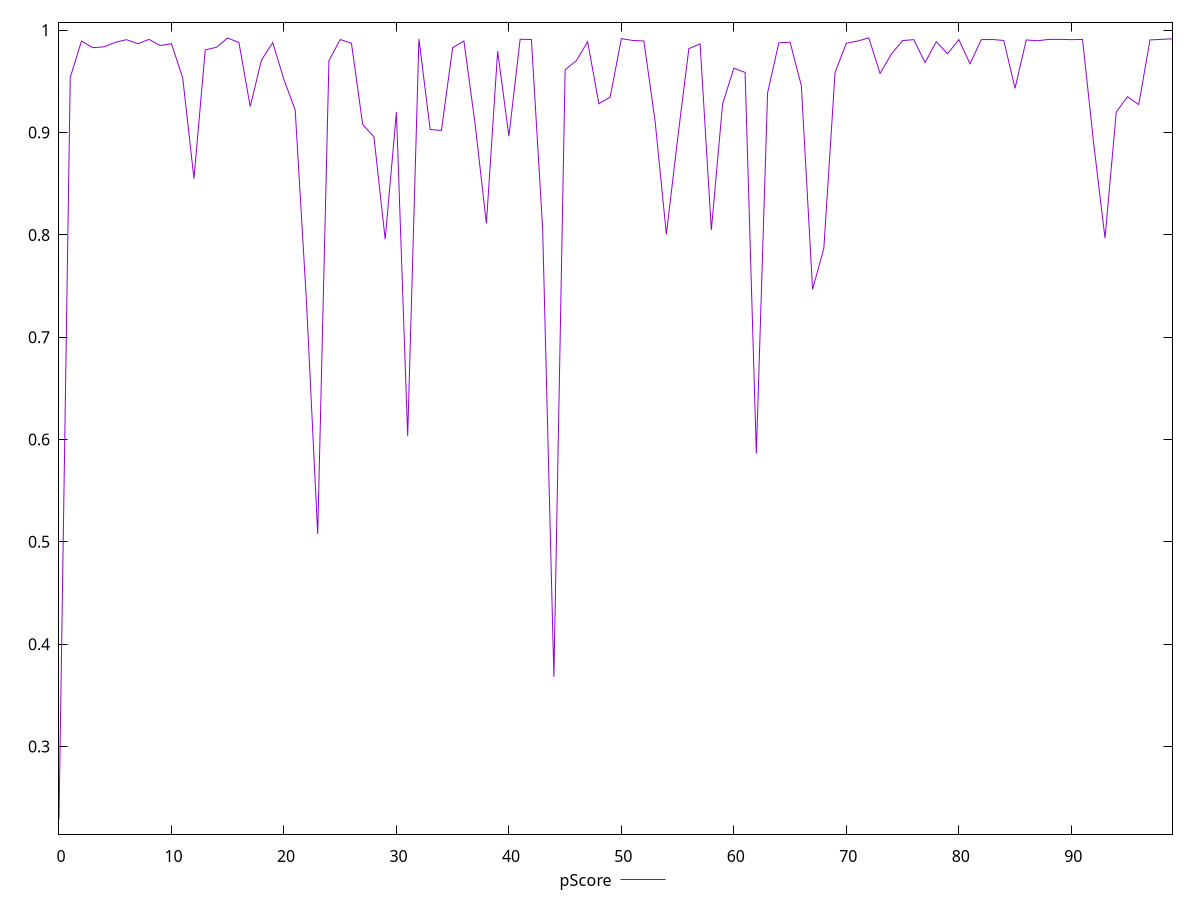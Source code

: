 reset

$pScore <<EOF
0 0.22959253237015986
1 0.9538843197971658
2 0.9894645285649576
3 0.9829373857991078
4 0.9838604267274547
5 0.9882280736029184
6 0.9908091913326371
7 0.9868075819695972
8 0.9911043751662145
9 0.9851201238865692
10 0.9868439225006944
11 0.9534110323242249
12 0.8549606601128205
13 0.9808029231182815
14 0.9833795321740486
15 0.9925424956569819
16 0.9879019111464828
17 0.9254759802343866
18 0.9708522844577941
19 0.9879242672918518
20 0.9517595513428174
21 0.9220668107925966
22 0.7352751855181259
23 0.5076929965520636
24 0.9703054846145698
25 0.990940923864852
26 0.9873466677325877
27 0.9079965988909118
28 0.8958750032252303
29 0.795758291829074
30 0.920012718577965
31 0.6036062559228697
32 0.99151082280362
33 0.9030811823058265
34 0.9020907270198277
35 0.9829687533568134
36 0.98956325883008
37 0.9079310943973071
38 0.8112098540080382
39 0.9795587131505155
40 0.8965491439973208
41 0.9912566071058255
42 0.9909709695280081
43 0.8061410143106837
44 0.36810782528558555
45 0.961510484119035
46 0.9702635074875157
47 0.9887932428316686
48 0.9282414564334365
49 0.9346017648746138
50 0.9918563053673632
51 0.9900729755900788
52 0.9895327348797142
53 0.9110358184407474
54 0.8006660970807559
55 0.8938048140188829
56 0.9820632669418667
57 0.9866791507777605
58 0.8047530412867818
59 0.928055548990235
60 0.9629900490506118
61 0.9587579006553824
62 0.586409964582062
63 0.9388515387561168
64 0.9877006081558345
65 0.9883579368152542
66 0.9458965104672001
67 0.7467731073071127
68 0.7867329175103911
69 0.9586652868348564
70 0.9873423223137541
71 0.9894753102582683
72 0.9925436948752745
73 0.9578122510177495
74 0.9766105270717192
75 0.9899568781519206
76 0.9908360979002406
77 0.9684392813840312
78 0.9888568134690918
79 0.9770387275991068
80 0.9909049831827375
81 0.9672572343946122
82 0.990881664007798
83 0.9909700781184156
84 0.9900326825869885
85 0.9432712423187017
86 0.9905706013193706
87 0.989780185433613
88 0.9910767292239685
89 0.9911284860500625
90 0.9908437536295729
91 0.9910224149448315
92 0.8886938867020183
93 0.7968700031849987
94 0.9201504145750798
95 0.9350275089185437
96 0.9273786048369946
97 0.9905951020485899
98 0.9911132207973672
99 0.9916541665086283
EOF

set key outside below
set xrange [0:99]
set yrange [0.21433350912005758:1.0078027181253768]
set trange [0.21433350912005758:1.0078027181253768]
set terminal svg size 640, 500 enhanced background rgb 'white'
set output "report_00013_2021-02-09T12-04-24.940Z/speed-index/samples/pages+cached+noadtech/pScore/values.svg"

plot $pScore title "pScore" with line

reset
